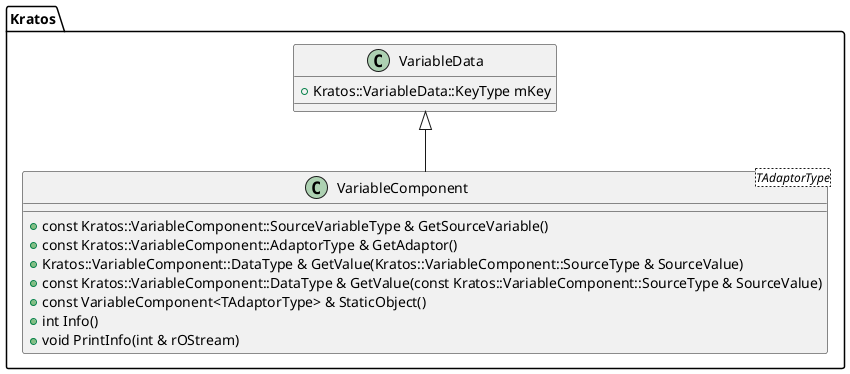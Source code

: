 @startuml
set namespaceSeparator ::

class Kratos::VariableComponent <TAdaptorType> {
+ const Kratos::VariableComponent::SourceVariableType & GetSourceVariable()
+ const Kratos::VariableComponent::AdaptorType & GetAdaptor()
+ Kratos::VariableComponent::DataType & GetValue(Kratos::VariableComponent::SourceType & SourceValue)
+ const Kratos::VariableComponent::DataType & GetValue(const Kratos::VariableComponent::SourceType & SourceValue)
+ const VariableComponent<TAdaptorType> & StaticObject()
+ int Info()
+ void PrintInfo(int & rOStream)
}

class Kratos::VariableData {
+ Kratos::VariableData::KeyType mKey
}

Kratos::VariableComponent -up-|> Kratos::VariableData
@enduml
